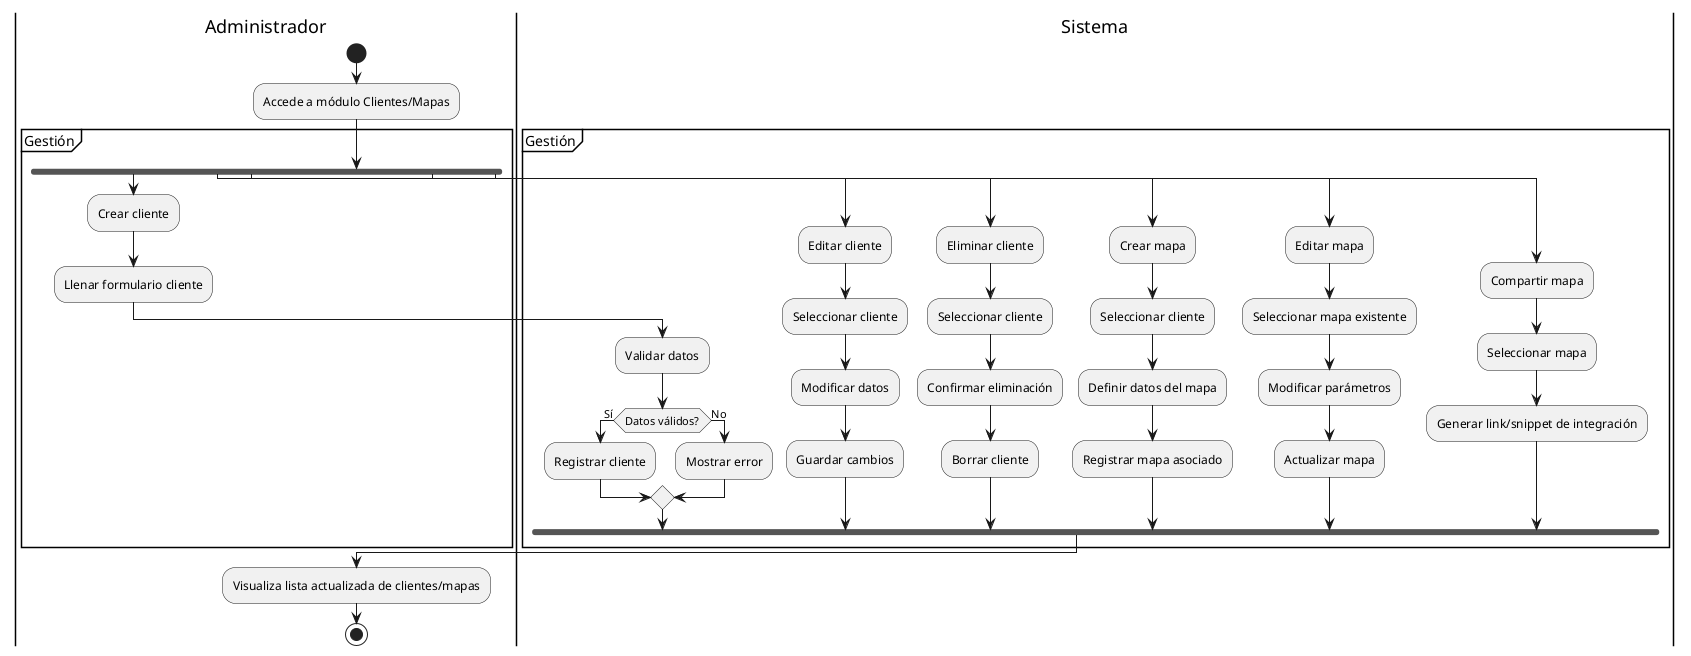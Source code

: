 @startuml Gestion-Clientes-Mapas
|Administrador|
start
:Accede a módulo Clientes/Mapas;

partition "Gestión" {
  fork
    :Crear cliente;
    :Llenar formulario cliente;
    |Sistema|
    :Validar datos;
    if (Datos válidos?) then (Sí)
      :Registrar cliente;
    else (No)
      :Mostrar error;
    endif
  fork again
    :Editar cliente;
    :Seleccionar cliente;
    :Modificar datos;
    |Sistema|
    :Guardar cambios;
  fork again
    :Eliminar cliente;
    :Seleccionar cliente;
    :Confirmar eliminación;
    |Sistema|
    :Borrar cliente;
  fork again
    :Crear mapa;
    :Seleccionar cliente;
    :Definir datos del mapa;
    |Sistema|
    :Registrar mapa asociado;
  fork again
    :Editar mapa;
    :Seleccionar mapa existente;
    :Modificar parámetros;
    |Sistema|
    :Actualizar mapa;
  fork again
    :Compartir mapa;
    :Seleccionar mapa;
    |Sistema|
    :Generar link/snippet de integración;
  end fork
}

|Administrador|
:Visualiza lista actualizada de clientes/mapas;
stop
@enduml
